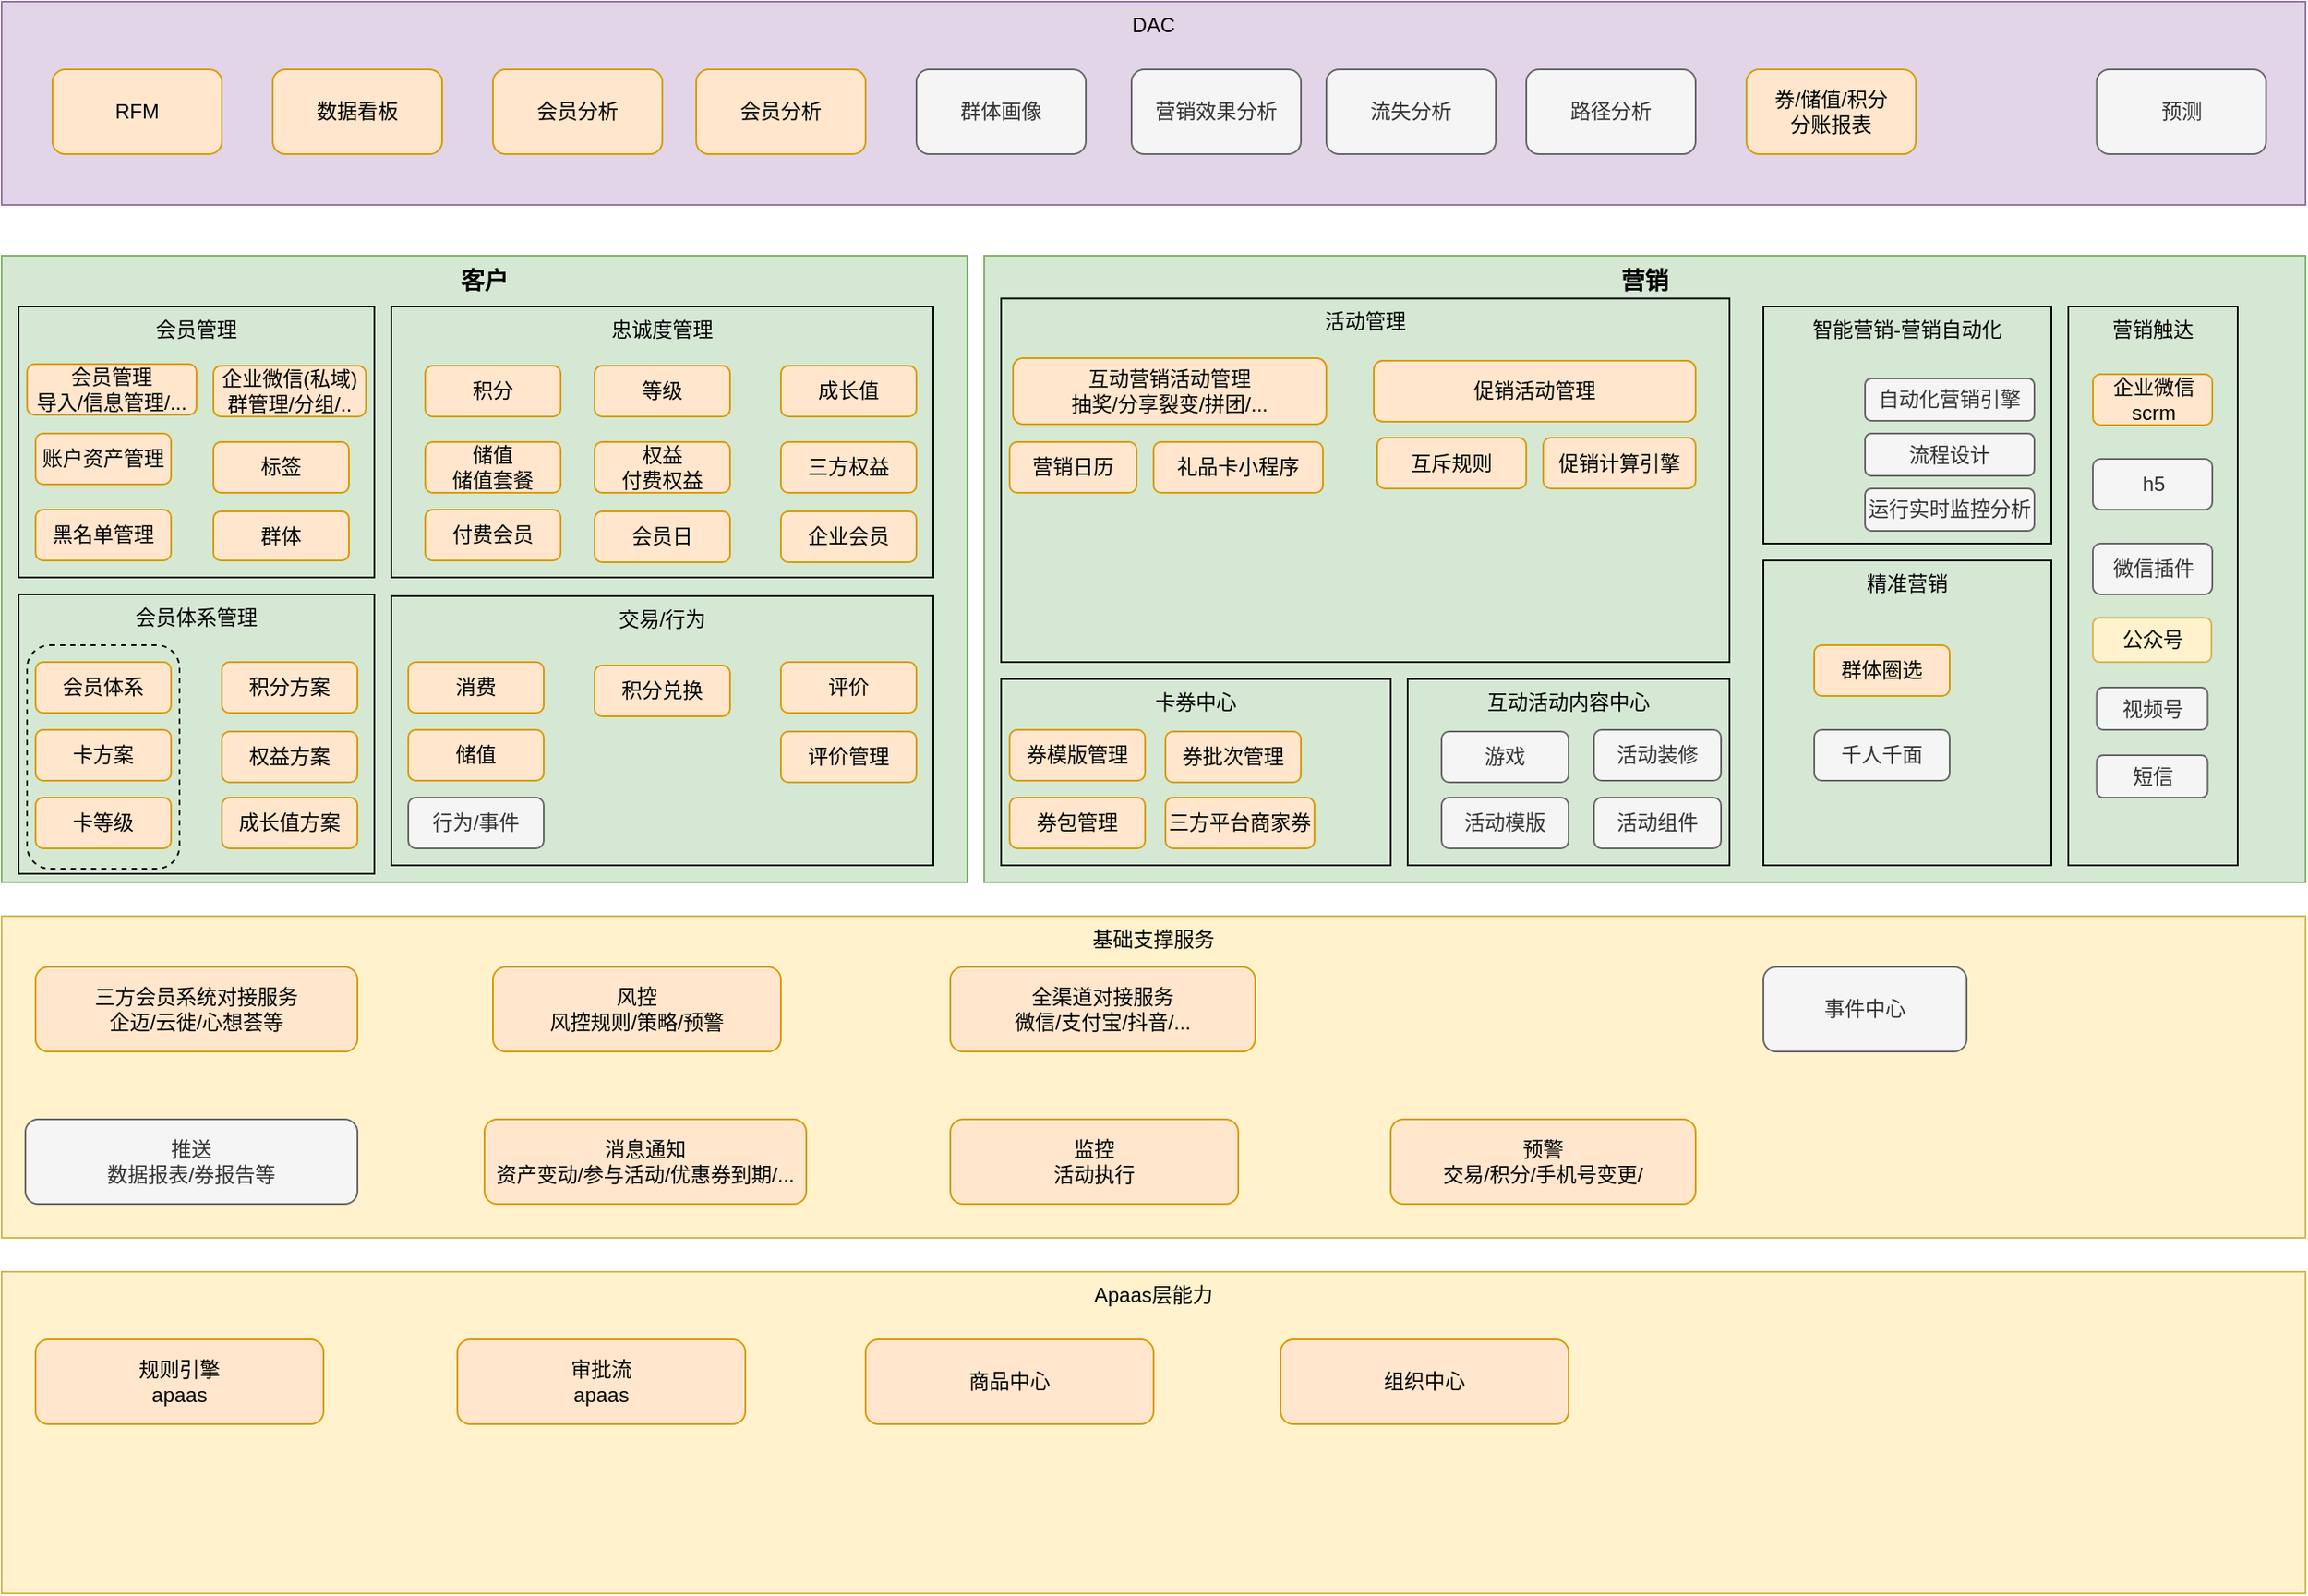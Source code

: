 <mxfile version="21.1.2" type="device">
  <diagram name="第 1 页" id="_5_IJzj8ZorIaS54_qgK">
    <mxGraphModel dx="954" dy="674" grid="1" gridSize="10" guides="1" tooltips="1" connect="1" arrows="1" fold="1" page="1" pageScale="1" pageWidth="827" pageHeight="1169" math="0" shadow="0">
      <root>
        <mxCell id="0" />
        <mxCell id="1" parent="0" />
        <mxCell id="7TQcLc4MDr7b2Hdm_d1O-1" value="Apaas层能力" style="rounded=0;whiteSpace=wrap;html=1;fontSize=12;align=center;verticalAlign=top;fillColor=#fff2cc;strokeColor=#d6b656;" vertex="1" parent="1">
          <mxGeometry x="90" y="910" width="1360" height="190" as="geometry" />
        </mxCell>
        <mxCell id="7TQcLc4MDr7b2Hdm_d1O-2" value="营销" style="rounded=0;whiteSpace=wrap;html=1;fontSize=14;align=center;verticalAlign=top;fillColor=#d5e8d4;strokeColor=#82b366;fontStyle=1" vertex="1" parent="1">
          <mxGeometry x="670" y="310" width="780" height="370" as="geometry" />
        </mxCell>
        <mxCell id="7TQcLc4MDr7b2Hdm_d1O-3" value="活动管理" style="rounded=0;whiteSpace=wrap;html=1;fontSize=12;align=center;verticalAlign=top;fillColor=none;" vertex="1" parent="1">
          <mxGeometry x="680" y="335.25" width="430" height="214.75" as="geometry" />
        </mxCell>
        <mxCell id="7TQcLc4MDr7b2Hdm_d1O-4" value="DAC" style="rounded=0;whiteSpace=wrap;html=1;fontSize=12;align=center;verticalAlign=top;fillColor=#e1d5e7;strokeColor=#9673a6;" vertex="1" parent="1">
          <mxGeometry x="90" y="160" width="1360" height="120" as="geometry" />
        </mxCell>
        <mxCell id="7TQcLc4MDr7b2Hdm_d1O-5" value="客户" style="rounded=0;whiteSpace=wrap;html=1;fontSize=14;align=center;verticalAlign=top;fillColor=#d5e8d4;strokeColor=#82b366;fontStyle=1" vertex="1" parent="1">
          <mxGeometry x="90" y="310" width="570" height="370" as="geometry" />
        </mxCell>
        <mxCell id="7TQcLc4MDr7b2Hdm_d1O-6" value="会员管理" style="rounded=0;whiteSpace=wrap;html=1;fontSize=12;align=center;verticalAlign=top;fillColor=none;" vertex="1" parent="1">
          <mxGeometry x="100" y="340" width="210" height="160" as="geometry" />
        </mxCell>
        <mxCell id="7TQcLc4MDr7b2Hdm_d1O-7" value="会员体系管理" style="rounded=0;whiteSpace=wrap;html=1;fontSize=12;align=center;verticalAlign=top;fillColor=none;" vertex="1" parent="1">
          <mxGeometry x="100" y="510" width="210" height="165" as="geometry" />
        </mxCell>
        <mxCell id="7TQcLc4MDr7b2Hdm_d1O-8" value="" style="rounded=1;whiteSpace=wrap;html=1;dashed=1;fillColor=none;" vertex="1" parent="1">
          <mxGeometry x="105" y="540" width="90" height="132" as="geometry" />
        </mxCell>
        <mxCell id="7TQcLc4MDr7b2Hdm_d1O-9" value="忠诚度管理" style="rounded=0;whiteSpace=wrap;html=1;fontSize=12;align=center;verticalAlign=top;fillColor=none;" vertex="1" parent="1">
          <mxGeometry x="320" y="340" width="320" height="160" as="geometry" />
        </mxCell>
        <mxCell id="7TQcLc4MDr7b2Hdm_d1O-10" value="基础支撑服务" style="rounded=0;whiteSpace=wrap;html=1;fontSize=12;align=center;verticalAlign=top;fillColor=#fff2cc;strokeColor=#d6b656;" vertex="1" parent="1">
          <mxGeometry x="90" y="700" width="1360" height="190" as="geometry" />
        </mxCell>
        <mxCell id="7TQcLc4MDr7b2Hdm_d1O-11" value="会员体系" style="rounded=1;whiteSpace=wrap;html=1;fontSize=12;align=center;verticalAlign=middle;fillColor=#ffe6cc;strokeColor=#d79b00;" vertex="1" parent="1">
          <mxGeometry x="110" y="550" width="80" height="30" as="geometry" />
        </mxCell>
        <mxCell id="7TQcLc4MDr7b2Hdm_d1O-12" value="储值&lt;br&gt;储值套餐" style="rounded=1;whiteSpace=wrap;html=1;fontSize=12;align=center;verticalAlign=middle;fillColor=#ffe6cc;strokeColor=#d79b00;" vertex="1" parent="1">
          <mxGeometry x="340" y="420" width="80" height="30" as="geometry" />
        </mxCell>
        <mxCell id="7TQcLc4MDr7b2Hdm_d1O-13" value="预警&lt;br&gt;交易/积分/手机号变更/" style="rounded=1;whiteSpace=wrap;html=1;fontSize=12;align=center;verticalAlign=middle;fillColor=#ffe6cc;strokeColor=#d79b00;" vertex="1" parent="1">
          <mxGeometry x="910" y="820" width="180" height="50" as="geometry" />
        </mxCell>
        <mxCell id="7TQcLc4MDr7b2Hdm_d1O-14" value="消息通知&lt;br&gt;资产变动/参与活动/优惠券到期/..." style="rounded=1;whiteSpace=wrap;html=1;fontSize=12;align=center;verticalAlign=middle;fillColor=#ffe6cc;strokeColor=#d79b00;" vertex="1" parent="1">
          <mxGeometry x="375" y="820" width="190" height="50" as="geometry" />
        </mxCell>
        <mxCell id="7TQcLc4MDr7b2Hdm_d1O-15" value="群体画像" style="rounded=1;whiteSpace=wrap;html=1;fontSize=12;fontColor=#333333;align=center;verticalAlign=middle;fillColor=#f5f5f5;strokeColor=#666666;" vertex="1" parent="1">
          <mxGeometry x="630" y="200" width="100" height="50" as="geometry" />
        </mxCell>
        <mxCell id="7TQcLc4MDr7b2Hdm_d1O-16" value="标签" style="rounded=1;whiteSpace=wrap;html=1;fontSize=12;align=center;verticalAlign=middle;fillColor=#ffe6cc;strokeColor=#d79b00;" vertex="1" parent="1">
          <mxGeometry x="215" y="420" width="80" height="30" as="geometry" />
        </mxCell>
        <mxCell id="7TQcLc4MDr7b2Hdm_d1O-17" value="智能营销-营销自动化" style="rounded=0;whiteSpace=wrap;html=1;fontSize=12;align=center;verticalAlign=top;fillColor=none;" vertex="1" parent="1">
          <mxGeometry x="1130" y="340" width="170" height="140" as="geometry" />
        </mxCell>
        <mxCell id="7TQcLc4MDr7b2Hdm_d1O-18" value="自动化营销引擎" style="rounded=1;whiteSpace=wrap;html=1;fontSize=12;fontColor=#333333;align=center;verticalAlign=middle;fillColor=#f5f5f5;strokeColor=#666666;" vertex="1" parent="1">
          <mxGeometry x="1190" y="382.5" width="100" height="25" as="geometry" />
        </mxCell>
        <mxCell id="7TQcLc4MDr7b2Hdm_d1O-19" value="营销触达" style="rounded=0;whiteSpace=wrap;html=1;fontSize=12;align=center;verticalAlign=top;fillColor=none;" vertex="1" parent="1">
          <mxGeometry x="1310" y="340" width="100" height="330" as="geometry" />
        </mxCell>
        <mxCell id="7TQcLc4MDr7b2Hdm_d1O-20" value="企业微信&lt;br&gt;scrm" style="rounded=1;whiteSpace=wrap;html=1;fontSize=12;align=center;verticalAlign=middle;fillColor=#ffe6cc;strokeColor=#d79b00;" vertex="1" parent="1">
          <mxGeometry x="1324.5" y="380" width="70.5" height="30" as="geometry" />
        </mxCell>
        <mxCell id="7TQcLc4MDr7b2Hdm_d1O-21" value="RFM" style="rounded=1;whiteSpace=wrap;html=1;fontSize=12;align=center;verticalAlign=middle;fillColor=#ffe6cc;strokeColor=#d79b00;" vertex="1" parent="1">
          <mxGeometry x="120" y="200" width="100" height="50" as="geometry" />
        </mxCell>
        <mxCell id="7TQcLc4MDr7b2Hdm_d1O-22" value="会员管理&lt;br&gt;导入/信息管理/..." style="rounded=1;whiteSpace=wrap;html=1;fontSize=12;align=center;verticalAlign=middle;fillColor=#ffe6cc;strokeColor=#d79b00;" vertex="1" parent="1">
          <mxGeometry x="105" y="374" width="100" height="30" as="geometry" />
        </mxCell>
        <mxCell id="7TQcLc4MDr7b2Hdm_d1O-23" value="三方会员系统对接服务&lt;br&gt;企迈/云徙/心想荟等" style="rounded=1;whiteSpace=wrap;html=1;fontSize=12;align=center;verticalAlign=middle;fillColor=#ffe6cc;strokeColor=#d79b00;" vertex="1" parent="1">
          <mxGeometry x="110" y="730" width="190" height="50" as="geometry" />
        </mxCell>
        <mxCell id="7TQcLc4MDr7b2Hdm_d1O-24" value="全渠道对接服务&lt;br&gt;微信/支付宝/抖音/..." style="rounded=1;whiteSpace=wrap;html=1;fontSize=12;align=center;verticalAlign=middle;fillColor=#ffe6cc;strokeColor=#d79b00;" vertex="1" parent="1">
          <mxGeometry x="650" y="730" width="180" height="50" as="geometry" />
        </mxCell>
        <mxCell id="7TQcLc4MDr7b2Hdm_d1O-25" value="卡方案" style="rounded=1;whiteSpace=wrap;html=1;fontSize=12;align=center;verticalAlign=middle;fillColor=#ffe6cc;strokeColor=#d79b00;" vertex="1" parent="1">
          <mxGeometry x="110" y="590" width="80" height="30" as="geometry" />
        </mxCell>
        <mxCell id="7TQcLc4MDr7b2Hdm_d1O-26" value="卡等级" style="rounded=1;whiteSpace=wrap;html=1;fontSize=12;align=center;verticalAlign=middle;fillColor=#ffe6cc;strokeColor=#d79b00;" vertex="1" parent="1">
          <mxGeometry x="110" y="630" width="80" height="30" as="geometry" />
        </mxCell>
        <mxCell id="7TQcLc4MDr7b2Hdm_d1O-27" value="积分方案" style="rounded=1;whiteSpace=wrap;html=1;fontSize=12;align=center;verticalAlign=middle;fillColor=#ffe6cc;strokeColor=#d79b00;" vertex="1" parent="1">
          <mxGeometry x="220" y="550" width="80" height="30" as="geometry" />
        </mxCell>
        <mxCell id="7TQcLc4MDr7b2Hdm_d1O-28" value="权益方案" style="rounded=1;whiteSpace=wrap;html=1;fontSize=12;align=center;verticalAlign=middle;fillColor=#ffe6cc;strokeColor=#d79b00;" vertex="1" parent="1">
          <mxGeometry x="220" y="591" width="80" height="30" as="geometry" />
        </mxCell>
        <mxCell id="7TQcLc4MDr7b2Hdm_d1O-29" value="成长值方案" style="rounded=1;whiteSpace=wrap;html=1;fontSize=12;align=center;verticalAlign=middle;fillColor=#ffe6cc;strokeColor=#d79b00;" vertex="1" parent="1">
          <mxGeometry x="220" y="630" width="80" height="30" as="geometry" />
        </mxCell>
        <mxCell id="7TQcLc4MDr7b2Hdm_d1O-30" value="群体" style="rounded=1;whiteSpace=wrap;html=1;fontSize=12;align=center;verticalAlign=middle;fillColor=#ffe6cc;strokeColor=#d79b00;" vertex="1" parent="1">
          <mxGeometry x="215" y="461" width="80" height="29" as="geometry" />
        </mxCell>
        <mxCell id="7TQcLc4MDr7b2Hdm_d1O-31" value="交易/行为" style="rounded=0;whiteSpace=wrap;html=1;fontSize=12;align=center;verticalAlign=top;fillColor=none;" vertex="1" parent="1">
          <mxGeometry x="320" y="511" width="320" height="159" as="geometry" />
        </mxCell>
        <mxCell id="7TQcLc4MDr7b2Hdm_d1O-32" value="消费" style="rounded=1;whiteSpace=wrap;html=1;fontSize=12;align=center;verticalAlign=middle;fillColor=#ffe6cc;strokeColor=#d79b00;" vertex="1" parent="1">
          <mxGeometry x="330" y="550" width="80" height="30" as="geometry" />
        </mxCell>
        <mxCell id="7TQcLc4MDr7b2Hdm_d1O-33" value="储值" style="rounded=1;whiteSpace=wrap;html=1;fontSize=12;align=center;verticalAlign=middle;fillColor=#ffe6cc;strokeColor=#d79b00;" vertex="1" parent="1">
          <mxGeometry x="330" y="590" width="80" height="30" as="geometry" />
        </mxCell>
        <mxCell id="7TQcLc4MDr7b2Hdm_d1O-34" value="评价管理" style="rounded=1;whiteSpace=wrap;html=1;fontSize=12;align=center;verticalAlign=middle;fillColor=#ffe6cc;strokeColor=#d79b00;" vertex="1" parent="1">
          <mxGeometry x="550" y="591" width="80" height="30" as="geometry" />
        </mxCell>
        <mxCell id="7TQcLc4MDr7b2Hdm_d1O-35" value="推送&lt;br&gt;数据报表/券报告等" style="rounded=1;whiteSpace=wrap;html=1;fontSize=12;fontColor=#333333;align=center;verticalAlign=middle;fillColor=#f5f5f5;strokeColor=#666666;" vertex="1" parent="1">
          <mxGeometry x="104" y="820" width="196" height="50" as="geometry" />
        </mxCell>
        <mxCell id="7TQcLc4MDr7b2Hdm_d1O-36" value="积分" style="rounded=1;whiteSpace=wrap;html=1;fontSize=12;align=center;verticalAlign=middle;fillColor=#ffe6cc;strokeColor=#d79b00;" vertex="1" parent="1">
          <mxGeometry x="340" y="375" width="80" height="30" as="geometry" />
        </mxCell>
        <mxCell id="7TQcLc4MDr7b2Hdm_d1O-37" value="等级" style="rounded=1;whiteSpace=wrap;html=1;fontSize=12;align=center;verticalAlign=middle;fillColor=#ffe6cc;strokeColor=#d79b00;" vertex="1" parent="1">
          <mxGeometry x="440" y="375" width="80" height="30" as="geometry" />
        </mxCell>
        <mxCell id="7TQcLc4MDr7b2Hdm_d1O-38" value="成长值" style="rounded=1;whiteSpace=wrap;html=1;fontSize=12;align=center;verticalAlign=middle;fillColor=#ffe6cc;strokeColor=#d79b00;" vertex="1" parent="1">
          <mxGeometry x="550" y="375" width="80" height="30" as="geometry" />
        </mxCell>
        <mxCell id="7TQcLc4MDr7b2Hdm_d1O-39" value="权益&lt;br&gt;付费权益" style="rounded=1;whiteSpace=wrap;html=1;fontSize=12;align=center;verticalAlign=middle;fillColor=#ffe6cc;strokeColor=#d79b00;" vertex="1" parent="1">
          <mxGeometry x="440" y="420" width="80" height="30" as="geometry" />
        </mxCell>
        <mxCell id="7TQcLc4MDr7b2Hdm_d1O-40" value="三方权益" style="rounded=1;whiteSpace=wrap;html=1;fontSize=12;align=center;verticalAlign=middle;fillColor=#ffe6cc;strokeColor=#d79b00;" vertex="1" parent="1">
          <mxGeometry x="550" y="420" width="80" height="30" as="geometry" />
        </mxCell>
        <mxCell id="7TQcLc4MDr7b2Hdm_d1O-41" value="行为/事件" style="rounded=1;whiteSpace=wrap;html=1;fontSize=12;fontColor=#333333;align=center;verticalAlign=middle;fillColor=#f5f5f5;strokeColor=#666666;" vertex="1" parent="1">
          <mxGeometry x="330" y="630" width="80" height="30" as="geometry" />
        </mxCell>
        <mxCell id="7TQcLc4MDr7b2Hdm_d1O-42" value="监控&lt;br&gt;活动执行" style="rounded=1;whiteSpace=wrap;html=1;fontSize=12;align=center;verticalAlign=middle;fillColor=#ffe6cc;strokeColor=#d79b00;" vertex="1" parent="1">
          <mxGeometry x="650" y="820" width="170" height="50" as="geometry" />
        </mxCell>
        <mxCell id="7TQcLc4MDr7b2Hdm_d1O-43" value="互动活动内容中心" style="rounded=0;whiteSpace=wrap;html=1;fontSize=12;align=center;verticalAlign=top;fillColor=none;" vertex="1" parent="1">
          <mxGeometry x="920" y="560" width="190" height="110" as="geometry" />
        </mxCell>
        <mxCell id="7TQcLc4MDr7b2Hdm_d1O-44" value="互动营销活动管理&lt;br&gt;抽奖/分享裂变/拼团/..." style="rounded=1;whiteSpace=wrap;html=1;fontSize=12;align=center;verticalAlign=middle;fillColor=#ffe6cc;strokeColor=#d79b00;" vertex="1" parent="1">
          <mxGeometry x="687" y="370.5" width="185" height="39" as="geometry" />
        </mxCell>
        <mxCell id="7TQcLc4MDr7b2Hdm_d1O-45" value="互斥规则" style="rounded=1;whiteSpace=wrap;html=1;fontSize=12;align=center;verticalAlign=middle;fillColor=#ffe6cc;strokeColor=#d79b00;" vertex="1" parent="1">
          <mxGeometry x="902" y="417.5" width="88" height="30" as="geometry" />
        </mxCell>
        <mxCell id="7TQcLc4MDr7b2Hdm_d1O-46" value="券模版管理" style="rounded=1;whiteSpace=wrap;html=1;fontSize=12;align=center;verticalAlign=middle;fillColor=#ffe6cc;strokeColor=#d79b00;" vertex="1" parent="1">
          <mxGeometry x="685" y="590" width="80" height="30" as="geometry" />
        </mxCell>
        <mxCell id="7TQcLc4MDr7b2Hdm_d1O-47" value="券批次管理" style="rounded=1;whiteSpace=wrap;html=1;fontSize=12;align=center;verticalAlign=middle;fillColor=#ffe6cc;strokeColor=#d79b00;" vertex="1" parent="1">
          <mxGeometry x="777" y="591" width="80" height="30" as="geometry" />
        </mxCell>
        <mxCell id="7TQcLc4MDr7b2Hdm_d1O-48" value="营销日历" style="rounded=1;whiteSpace=wrap;html=1;fontSize=12;align=center;verticalAlign=middle;fillColor=#ffe6cc;strokeColor=#d79b00;" vertex="1" parent="1">
          <mxGeometry x="685" y="420" width="75" height="30" as="geometry" />
        </mxCell>
        <mxCell id="7TQcLc4MDr7b2Hdm_d1O-49" value="券包管理" style="rounded=1;whiteSpace=wrap;html=1;fontSize=12;align=center;verticalAlign=middle;fillColor=#ffe6cc;strokeColor=#d79b00;" vertex="1" parent="1">
          <mxGeometry x="685" y="630" width="80" height="30" as="geometry" />
        </mxCell>
        <mxCell id="7TQcLc4MDr7b2Hdm_d1O-50" value="黑名单管理" style="rounded=1;whiteSpace=wrap;html=1;fontSize=12;align=center;verticalAlign=middle;fillColor=#ffe6cc;strokeColor=#d79b00;" vertex="1" parent="1">
          <mxGeometry x="110" y="460" width="80" height="30" as="geometry" />
        </mxCell>
        <mxCell id="7TQcLc4MDr7b2Hdm_d1O-51" value="账户资产管理" style="rounded=1;whiteSpace=wrap;html=1;fontSize=12;align=center;verticalAlign=middle;fillColor=#ffe6cc;strokeColor=#d79b00;" vertex="1" parent="1">
          <mxGeometry x="110" y="415" width="80" height="30" as="geometry" />
        </mxCell>
        <mxCell id="7TQcLc4MDr7b2Hdm_d1O-52" value="会员分析" style="rounded=1;whiteSpace=wrap;html=1;fontSize=12;align=center;verticalAlign=middle;fillColor=#ffe6cc;strokeColor=#d79b00;" vertex="1" parent="1">
          <mxGeometry x="380" y="200" width="100" height="50" as="geometry" />
        </mxCell>
        <mxCell id="7TQcLc4MDr7b2Hdm_d1O-53" value="会员分析" style="rounded=1;whiteSpace=wrap;html=1;fontSize=12;align=center;verticalAlign=middle;fillColor=#ffe6cc;strokeColor=#d79b00;" vertex="1" parent="1">
          <mxGeometry x="500" y="200" width="100" height="50" as="geometry" />
        </mxCell>
        <mxCell id="7TQcLc4MDr7b2Hdm_d1O-54" value="精准营销" style="rounded=0;whiteSpace=wrap;html=1;fontSize=12;align=center;verticalAlign=top;fillColor=none;" vertex="1" parent="1">
          <mxGeometry x="1130" y="490" width="170" height="180" as="geometry" />
        </mxCell>
        <mxCell id="7TQcLc4MDr7b2Hdm_d1O-55" value="群体圈选" style="rounded=1;whiteSpace=wrap;html=1;fontSize=12;align=center;verticalAlign=middle;fillColor=#ffe6cc;strokeColor=#d79b00;" vertex="1" parent="1">
          <mxGeometry x="1160" y="540" width="80" height="30" as="geometry" />
        </mxCell>
        <mxCell id="7TQcLc4MDr7b2Hdm_d1O-56" value="营销效果分析" style="rounded=1;whiteSpace=wrap;html=1;fontSize=12;fontColor=#333333;align=center;verticalAlign=middle;fillColor=#f5f5f5;strokeColor=#666666;" vertex="1" parent="1">
          <mxGeometry x="757" y="200" width="100" height="50" as="geometry" />
        </mxCell>
        <mxCell id="7TQcLc4MDr7b2Hdm_d1O-57" value="数据看板" style="rounded=1;whiteSpace=wrap;html=1;fontSize=12;align=center;verticalAlign=middle;fillColor=#ffe6cc;strokeColor=#d79b00;" vertex="1" parent="1">
          <mxGeometry x="250" y="200" width="100" height="50" as="geometry" />
        </mxCell>
        <mxCell id="7TQcLc4MDr7b2Hdm_d1O-58" value="评价" style="rounded=1;whiteSpace=wrap;html=1;fontSize=12;align=center;verticalAlign=middle;fillColor=#ffe6cc;strokeColor=#d79b00;" vertex="1" parent="1">
          <mxGeometry x="550" y="550" width="80" height="30" as="geometry" />
        </mxCell>
        <mxCell id="7TQcLc4MDr7b2Hdm_d1O-59" value="公众号" style="rounded=1;whiteSpace=wrap;html=1;fontSize=12;align=center;verticalAlign=middle;fillColor=#fff2cc;strokeColor=#d6b656;" vertex="1" parent="1">
          <mxGeometry x="1324.5" y="523.75" width="70" height="26.25" as="geometry" />
        </mxCell>
        <mxCell id="7TQcLc4MDr7b2Hdm_d1O-60" value="视频号" style="rounded=1;whiteSpace=wrap;html=1;fontSize=12;fontColor=#333333;align=center;verticalAlign=middle;fillColor=#f5f5f5;strokeColor=#666666;" vertex="1" parent="1">
          <mxGeometry x="1326.75" y="565" width="65.5" height="25" as="geometry" />
        </mxCell>
        <mxCell id="7TQcLc4MDr7b2Hdm_d1O-61" value="千人千面" style="rounded=1;whiteSpace=wrap;html=1;fontSize=12;fontColor=#333333;align=center;verticalAlign=middle;fillColor=#f5f5f5;strokeColor=#666666;" vertex="1" parent="1">
          <mxGeometry x="1160" y="590" width="80" height="30" as="geometry" />
        </mxCell>
        <mxCell id="7TQcLc4MDr7b2Hdm_d1O-62" value="三方平台商家券" style="rounded=1;whiteSpace=wrap;html=1;fontSize=12;align=center;verticalAlign=middle;fillColor=#ffe6cc;strokeColor=#d79b00;" vertex="1" parent="1">
          <mxGeometry x="777" y="630" width="88" height="30" as="geometry" />
        </mxCell>
        <mxCell id="7TQcLc4MDr7b2Hdm_d1O-63" value="礼品卡小程序" style="rounded=1;whiteSpace=wrap;html=1;fontSize=12;align=center;verticalAlign=middle;fillColor=#ffe6cc;strokeColor=#d79b00;" vertex="1" parent="1">
          <mxGeometry x="770" y="420" width="100" height="30" as="geometry" />
        </mxCell>
        <mxCell id="7TQcLc4MDr7b2Hdm_d1O-64" value="h5" style="rounded=1;whiteSpace=wrap;html=1;fontSize=12;fontColor=#333333;align=center;verticalAlign=middle;fillColor=#f5f5f5;strokeColor=#666666;" vertex="1" parent="1">
          <mxGeometry x="1324.5" y="430" width="70.5" height="30" as="geometry" />
        </mxCell>
        <mxCell id="7TQcLc4MDr7b2Hdm_d1O-65" value="企业微信(私域)&lt;br&gt;群管理/分组/.." style="rounded=1;whiteSpace=wrap;html=1;fontSize=12;align=center;verticalAlign=middle;fillColor=#ffe6cc;strokeColor=#d79b00;" vertex="1" parent="1">
          <mxGeometry x="215" y="375" width="90" height="30" as="geometry" />
        </mxCell>
        <mxCell id="7TQcLc4MDr7b2Hdm_d1O-66" value="微信插件" style="rounded=1;whiteSpace=wrap;html=1;fontSize=12;fontColor=#333333;align=center;verticalAlign=middle;fillColor=#f5f5f5;strokeColor=#666666;" vertex="1" parent="1">
          <mxGeometry x="1324.5" y="480" width="70.5" height="30" as="geometry" />
        </mxCell>
        <mxCell id="7TQcLc4MDr7b2Hdm_d1O-67" value="短信" style="rounded=1;whiteSpace=wrap;html=1;fontSize=12;fontColor=#333333;align=center;verticalAlign=middle;fillColor=#f5f5f5;strokeColor=#666666;" vertex="1" parent="1">
          <mxGeometry x="1326.75" y="605" width="65.5" height="25" as="geometry" />
        </mxCell>
        <mxCell id="7TQcLc4MDr7b2Hdm_d1O-68" value="流程设计" style="rounded=1;whiteSpace=wrap;html=1;fontSize=12;fontColor=#333333;align=center;verticalAlign=middle;fillColor=#f5f5f5;strokeColor=#666666;" vertex="1" parent="1">
          <mxGeometry x="1190" y="415" width="100" height="25" as="geometry" />
        </mxCell>
        <mxCell id="7TQcLc4MDr7b2Hdm_d1O-69" value="游戏" style="rounded=1;whiteSpace=wrap;html=1;fontSize=12;fontColor=#333333;align=center;verticalAlign=middle;fillColor=#f5f5f5;strokeColor=#666666;" vertex="1" parent="1">
          <mxGeometry x="940" y="591" width="75" height="30" as="geometry" />
        </mxCell>
        <mxCell id="7TQcLc4MDr7b2Hdm_d1O-70" value="付费会员" style="rounded=1;whiteSpace=wrap;html=1;fontSize=12;align=center;verticalAlign=middle;fillColor=#ffe6cc;strokeColor=#d79b00;" vertex="1" parent="1">
          <mxGeometry x="340" y="460" width="80" height="30" as="geometry" />
        </mxCell>
        <mxCell id="7TQcLc4MDr7b2Hdm_d1O-71" value="预测" style="rounded=1;whiteSpace=wrap;html=1;fontSize=12;fontColor=#333333;align=center;verticalAlign=middle;fillColor=#f5f5f5;strokeColor=#666666;" vertex="1" parent="1">
          <mxGeometry x="1326.75" y="200" width="100" height="50" as="geometry" />
        </mxCell>
        <mxCell id="7TQcLc4MDr7b2Hdm_d1O-72" value="积分兑换" style="rounded=1;whiteSpace=wrap;html=1;fontSize=12;align=center;verticalAlign=middle;fillColor=#ffe6cc;strokeColor=#d79b00;" vertex="1" parent="1">
          <mxGeometry x="440" y="552" width="80" height="30" as="geometry" />
        </mxCell>
        <mxCell id="7TQcLc4MDr7b2Hdm_d1O-73" value="流失分析" style="rounded=1;whiteSpace=wrap;html=1;fontSize=12;fontColor=#333333;align=center;verticalAlign=middle;fillColor=#f5f5f5;strokeColor=#666666;" vertex="1" parent="1">
          <mxGeometry x="872" y="200" width="100" height="50" as="geometry" />
        </mxCell>
        <mxCell id="7TQcLc4MDr7b2Hdm_d1O-74" value="路径分析" style="rounded=1;whiteSpace=wrap;html=1;fontSize=12;fontColor=#333333;align=center;verticalAlign=middle;fillColor=#f5f5f5;strokeColor=#666666;" vertex="1" parent="1">
          <mxGeometry x="990" y="200" width="100" height="50" as="geometry" />
        </mxCell>
        <mxCell id="7TQcLc4MDr7b2Hdm_d1O-75" value="运行实时监控分析" style="rounded=1;whiteSpace=wrap;html=1;fontSize=12;fontColor=#333333;align=center;verticalAlign=middle;fillColor=#f5f5f5;strokeColor=#666666;" vertex="1" parent="1">
          <mxGeometry x="1190" y="447.5" width="100" height="25" as="geometry" />
        </mxCell>
        <mxCell id="7TQcLc4MDr7b2Hdm_d1O-76" value="券/储值/积分&lt;br&gt;分账报表" style="rounded=1;whiteSpace=wrap;html=1;fontSize=12;align=center;verticalAlign=middle;fillColor=#ffe6cc;strokeColor=#d79b00;" vertex="1" parent="1">
          <mxGeometry x="1120" y="200" width="100" height="50" as="geometry" />
        </mxCell>
        <mxCell id="7TQcLc4MDr7b2Hdm_d1O-77" value="会员日" style="rounded=1;whiteSpace=wrap;html=1;fontSize=12;align=center;verticalAlign=middle;fillColor=#ffe6cc;strokeColor=#d79b00;" vertex="1" parent="1">
          <mxGeometry x="440" y="461" width="80" height="30" as="geometry" />
        </mxCell>
        <mxCell id="7TQcLc4MDr7b2Hdm_d1O-78" value="企业会员" style="rounded=1;whiteSpace=wrap;html=1;fontSize=12;align=center;verticalAlign=middle;fillColor=#ffe6cc;strokeColor=#d79b00;" vertex="1" parent="1">
          <mxGeometry x="550" y="461" width="80" height="30" as="geometry" />
        </mxCell>
        <mxCell id="7TQcLc4MDr7b2Hdm_d1O-79" value="促销活动管理" style="rounded=1;whiteSpace=wrap;html=1;fontSize=12;align=center;verticalAlign=middle;fillColor=#ffe6cc;strokeColor=#d79b00;" vertex="1" parent="1">
          <mxGeometry x="900" y="372" width="190" height="36" as="geometry" />
        </mxCell>
        <mxCell id="7TQcLc4MDr7b2Hdm_d1O-80" value="卡券中心" style="rounded=0;whiteSpace=wrap;html=1;fontSize=12;align=center;verticalAlign=top;fillColor=none;" vertex="1" parent="1">
          <mxGeometry x="680" y="560" width="230" height="110" as="geometry" />
        </mxCell>
        <mxCell id="7TQcLc4MDr7b2Hdm_d1O-81" value="促销计算引擎" style="rounded=1;whiteSpace=wrap;html=1;fontSize=12;align=center;verticalAlign=middle;fillColor=#ffe6cc;strokeColor=#d79b00;" vertex="1" parent="1">
          <mxGeometry x="1000" y="417.5" width="90" height="30" as="geometry" />
        </mxCell>
        <mxCell id="7TQcLc4MDr7b2Hdm_d1O-82" value="活动组件" style="rounded=1;whiteSpace=wrap;html=1;fontSize=12;fontColor=#333333;align=center;verticalAlign=middle;fillColor=#f5f5f5;strokeColor=#666666;" vertex="1" parent="1">
          <mxGeometry x="1030" y="630" width="75" height="30" as="geometry" />
        </mxCell>
        <mxCell id="7TQcLc4MDr7b2Hdm_d1O-83" value="活动装修" style="rounded=1;whiteSpace=wrap;html=1;fontSize=12;fontColor=#333333;align=center;verticalAlign=middle;fillColor=#f5f5f5;strokeColor=#666666;" vertex="1" parent="1">
          <mxGeometry x="1030" y="590" width="75" height="30" as="geometry" />
        </mxCell>
        <mxCell id="7TQcLc4MDr7b2Hdm_d1O-84" value="风控&lt;br&gt;风控规则/策略/预警" style="rounded=1;whiteSpace=wrap;html=1;fontSize=12;align=center;verticalAlign=middle;fillColor=#ffe6cc;strokeColor=#d79b00;" vertex="1" parent="1">
          <mxGeometry x="380" y="730" width="170" height="50" as="geometry" />
        </mxCell>
        <mxCell id="7TQcLc4MDr7b2Hdm_d1O-85" value="审批流&lt;br&gt;apaas" style="rounded=1;whiteSpace=wrap;html=1;fontSize=12;align=center;verticalAlign=middle;fillColor=#ffe6cc;strokeColor=#d79b00;" vertex="1" parent="1">
          <mxGeometry x="359" y="950" width="170" height="50" as="geometry" />
        </mxCell>
        <mxCell id="7TQcLc4MDr7b2Hdm_d1O-86" value="规则引擎&lt;br&gt;apaas" style="rounded=1;whiteSpace=wrap;html=1;fontSize=12;align=center;verticalAlign=middle;fillColor=#ffe6cc;strokeColor=#d79b00;" vertex="1" parent="1">
          <mxGeometry x="110" y="950" width="170" height="50" as="geometry" />
        </mxCell>
        <mxCell id="7TQcLc4MDr7b2Hdm_d1O-87" value="商品中心" style="rounded=1;whiteSpace=wrap;html=1;fontSize=12;align=center;verticalAlign=middle;fillColor=#ffe6cc;strokeColor=#d79b00;" vertex="1" parent="1">
          <mxGeometry x="600" y="950" width="170" height="50" as="geometry" />
        </mxCell>
        <mxCell id="7TQcLc4MDr7b2Hdm_d1O-88" value="组织中心" style="rounded=1;whiteSpace=wrap;html=1;fontSize=12;align=center;verticalAlign=middle;fillColor=#ffe6cc;strokeColor=#d79b00;" vertex="1" parent="1">
          <mxGeometry x="845" y="950" width="170" height="50" as="geometry" />
        </mxCell>
        <mxCell id="7TQcLc4MDr7b2Hdm_d1O-89" value="事件中心" style="rounded=1;whiteSpace=wrap;html=1;fontSize=12;fontColor=#333333;align=center;verticalAlign=middle;fillColor=#f5f5f5;strokeColor=#666666;" vertex="1" parent="1">
          <mxGeometry x="1130" y="730" width="120" height="50" as="geometry" />
        </mxCell>
        <mxCell id="7TQcLc4MDr7b2Hdm_d1O-90" value="活动模版" style="rounded=1;whiteSpace=wrap;html=1;fontSize=12;fontColor=#333333;align=center;verticalAlign=middle;fillColor=#f5f5f5;strokeColor=#666666;" vertex="1" parent="1">
          <mxGeometry x="940" y="630" width="75" height="30" as="geometry" />
        </mxCell>
      </root>
    </mxGraphModel>
  </diagram>
</mxfile>
